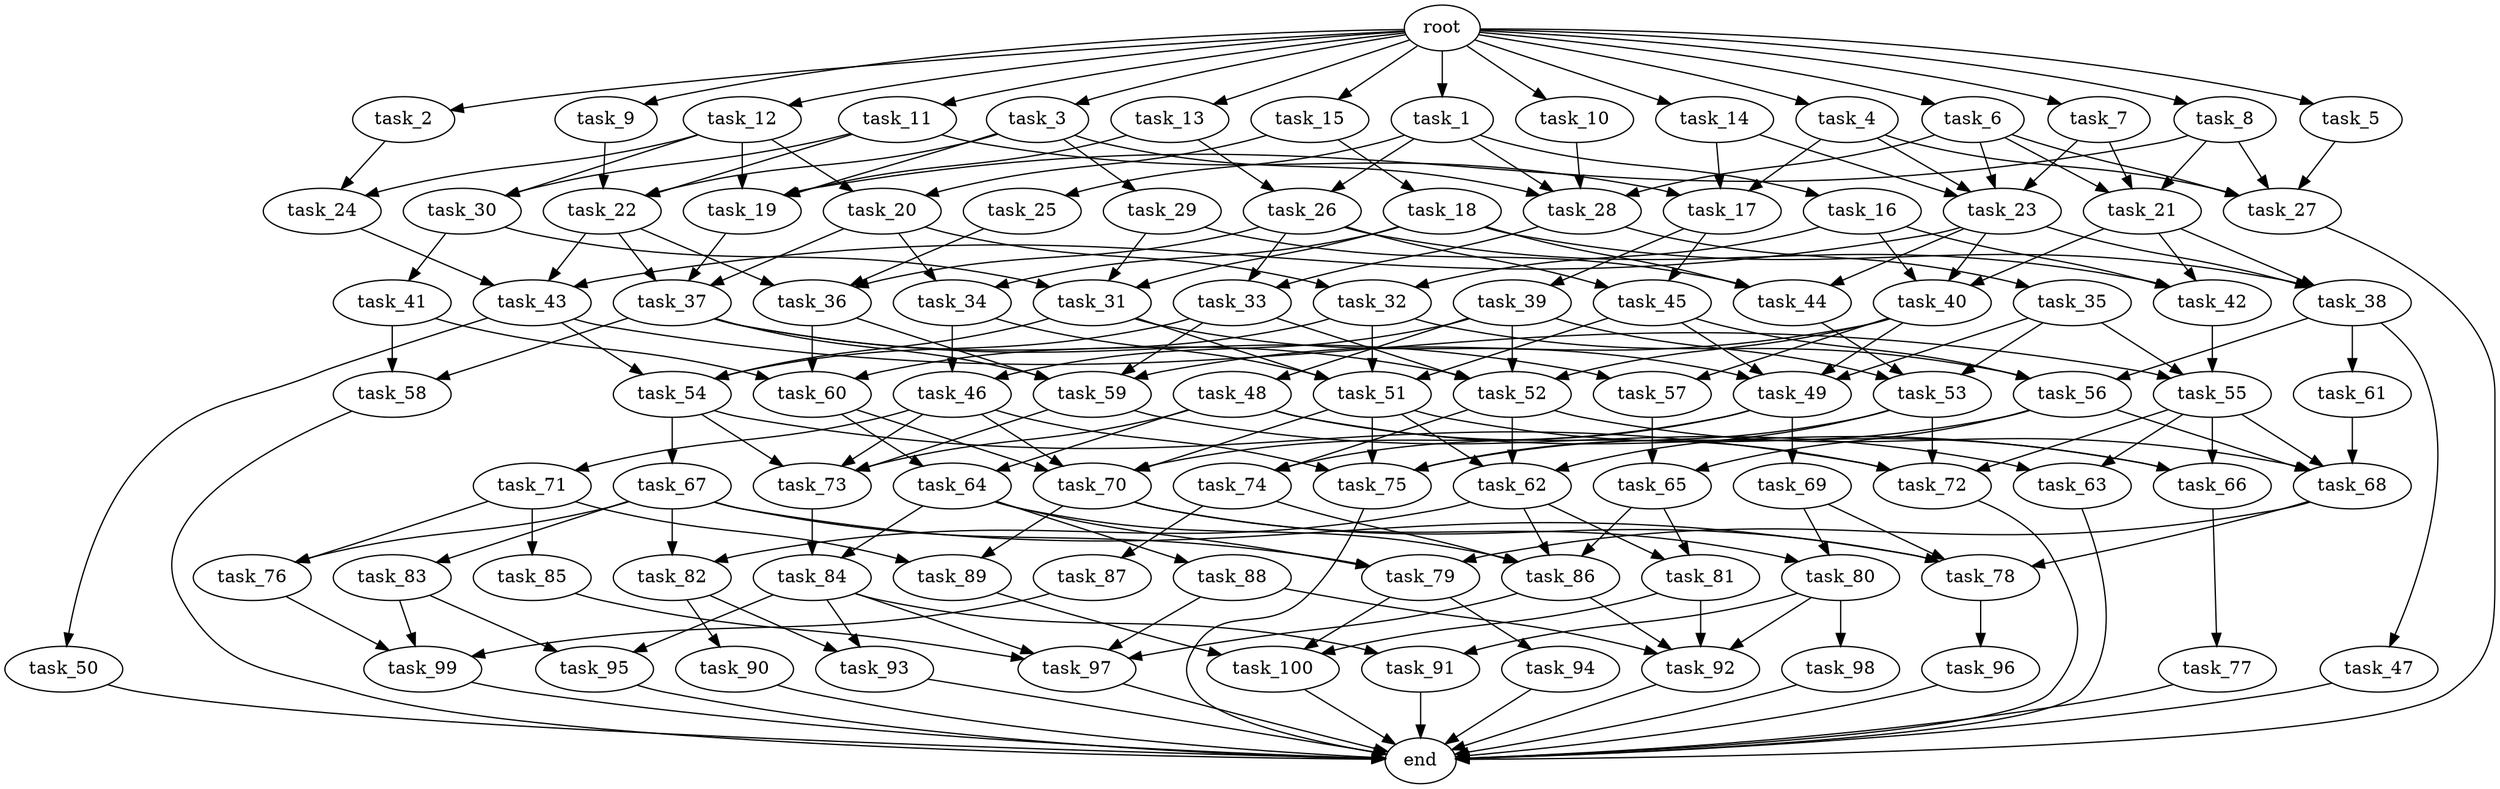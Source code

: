 digraph G {
  task_66 [size="2.894538e+09"];
  task_71 [size="1.103278e+09"];
  task_79 [size="3.407225e+09"];
  task_27 [size="1.729834e+09"];
  task_34 [size="4.222300e+09"];
  task_69 [size="4.804048e+09"];
  task_63 [size="1.301199e+09"];
  task_87 [size="6.125129e+08"];
  task_26 [size="1.142120e+08"];
  task_25 [size="4.196302e+09"];
  task_44 [size="4.246121e+09"];
  task_19 [size="3.486469e+09"];
  task_57 [size="4.651788e+07"];
  task_47 [size="1.316071e+09"];
  task_29 [size="1.096731e+09"];
  task_20 [size="1.965493e+09"];
  task_56 [size="1.529710e+09"];
  task_15 [size="1.052185e+09"];
  task_77 [size="1.089054e+09"];
  task_92 [size="4.831622e+09"];
  task_100 [size="2.562351e+08"];
  task_16 [size="4.004423e+09"];
  task_91 [size="4.378925e+09"];
  task_82 [size="2.827097e+09"];
  task_73 [size="4.622891e+09"];
  task_65 [size="3.890978e+09"];
  task_10 [size="5.386966e+08"];
  task_30 [size="4.069171e+09"];
  task_23 [size="4.160913e+09"];
  task_78 [size="3.611478e+09"];
  task_28 [size="1.013056e+09"];
  task_38 [size="2.685818e+09"];
  task_32 [size="2.039905e+09"];
  task_4 [size="2.429818e+09"];
  task_9 [size="4.245191e+09"];
  task_84 [size="3.738652e+09"];
  task_14 [size="4.246295e+09"];
  end [size="0.000000e+00"];
  task_83 [size="1.517194e+09"];
  task_90 [size="2.655490e+09"];
  task_59 [size="7.374764e+07"];
  task_12 [size="1.898276e+09"];
  task_46 [size="3.410437e+09"];
  task_36 [size="4.687115e+09"];
  task_40 [size="3.963197e+09"];
  task_62 [size="6.076931e+07"];
  task_45 [size="4.491924e+08"];
  task_53 [size="2.081633e+09"];
  task_24 [size="6.460324e+08"];
  task_33 [size="1.521962e+09"];
  task_89 [size="4.712347e+09"];
  task_94 [size="6.244231e+08"];
  task_41 [size="4.219743e+09"];
  task_72 [size="3.642086e+08"];
  task_18 [size="1.087732e+09"];
  task_64 [size="1.049499e+08"];
  task_54 [size="3.177944e+09"];
  task_95 [size="4.976982e+09"];
  task_70 [size="4.490716e+09"];
  task_11 [size="3.375733e+09"];
  task_43 [size="2.907737e+09"];
  task_88 [size="4.805254e+09"];
  task_96 [size="1.852017e+08"];
  task_6 [size="3.243140e+08"];
  task_42 [size="4.858120e+09"];
  task_17 [size="1.461863e+09"];
  task_22 [size="4.644918e+09"];
  task_93 [size="1.616518e+09"];
  task_98 [size="8.239453e+08"];
  task_97 [size="2.638213e+09"];
  task_58 [size="4.707165e+09"];
  task_67 [size="4.896610e+09"];
  root [size="0.000000e+00"];
  task_48 [size="2.822136e+09"];
  task_35 [size="3.411884e+09"];
  task_80 [size="3.728040e+09"];
  task_99 [size="5.412197e+08"];
  task_68 [size="1.958538e+09"];
  task_1 [size="3.291890e+09"];
  task_55 [size="3.241310e+08"];
  task_13 [size="1.302385e+09"];
  task_52 [size="4.360989e+09"];
  task_81 [size="4.519955e+09"];
  task_39 [size="4.005679e+09"];
  task_2 [size="4.986132e+09"];
  task_37 [size="4.520287e+09"];
  task_5 [size="3.562712e+09"];
  task_76 [size="4.235305e+09"];
  task_51 [size="4.113693e+09"];
  task_7 [size="3.563187e+09"];
  task_60 [size="4.260935e+09"];
  task_74 [size="4.651719e+09"];
  task_85 [size="3.137637e+09"];
  task_49 [size="4.255927e+09"];
  task_31 [size="3.302708e+09"];
  task_21 [size="3.387725e+09"];
  task_3 [size="1.373020e+09"];
  task_8 [size="2.750873e+09"];
  task_75 [size="1.771950e+09"];
  task_50 [size="3.421472e+09"];
  task_61 [size="2.072911e+09"];
  task_86 [size="2.129587e+09"];

  task_66 -> task_77 [size="1.929692e+08"];
  task_71 -> task_76 [size="2.206555e+08"];
  task_71 -> task_89 [size="2.206555e+08"];
  task_71 -> task_85 [size="2.206555e+08"];
  task_79 -> task_94 [size="2.271483e+08"];
  task_79 -> task_100 [size="2.271483e+08"];
  task_27 -> end [size="1.000000e-12"];
  task_34 -> task_51 [size="4.222300e+08"];
  task_34 -> task_46 [size="4.222300e+08"];
  task_69 -> task_80 [size="9.608095e+08"];
  task_69 -> task_78 [size="9.608095e+08"];
  task_63 -> end [size="1.000000e-12"];
  task_87 -> task_99 [size="1.225026e+08"];
  task_26 -> task_36 [size="1.142120e+07"];
  task_26 -> task_33 [size="1.142120e+07"];
  task_26 -> task_42 [size="1.142120e+07"];
  task_26 -> task_45 [size="1.142120e+07"];
  task_25 -> task_36 [size="8.392604e+08"];
  task_44 -> task_53 [size="2.830747e+08"];
  task_19 -> task_37 [size="1.743235e+08"];
  task_57 -> task_65 [size="4.651788e+06"];
  task_47 -> end [size="1.000000e-12"];
  task_29 -> task_31 [size="2.193462e+08"];
  task_29 -> task_44 [size="2.193462e+08"];
  task_20 -> task_37 [size="1.965493e+08"];
  task_20 -> task_34 [size="1.965493e+08"];
  task_20 -> task_32 [size="1.965493e+08"];
  task_56 -> task_68 [size="1.019807e+08"];
  task_56 -> task_75 [size="1.019807e+08"];
  task_56 -> task_65 [size="1.019807e+08"];
  task_15 -> task_20 [size="2.104370e+08"];
  task_15 -> task_18 [size="2.104370e+08"];
  task_77 -> end [size="1.000000e-12"];
  task_92 -> end [size="1.000000e-12"];
  task_100 -> end [size="1.000000e-12"];
  task_16 -> task_40 [size="8.008846e+08"];
  task_16 -> task_32 [size="8.008846e+08"];
  task_16 -> task_42 [size="8.008846e+08"];
  task_91 -> end [size="1.000000e-12"];
  task_82 -> task_90 [size="2.827097e+08"];
  task_82 -> task_93 [size="2.827097e+08"];
  task_73 -> task_84 [size="2.311445e+08"];
  task_65 -> task_81 [size="3.890978e+08"];
  task_65 -> task_86 [size="3.890978e+08"];
  task_10 -> task_28 [size="1.077393e+08"];
  task_30 -> task_31 [size="4.069171e+08"];
  task_30 -> task_41 [size="4.069171e+08"];
  task_23 -> task_40 [size="2.080456e+08"];
  task_23 -> task_38 [size="2.080456e+08"];
  task_23 -> task_43 [size="2.080456e+08"];
  task_23 -> task_44 [size="2.080456e+08"];
  task_78 -> task_96 [size="1.805739e+08"];
  task_28 -> task_33 [size="5.065278e+07"];
  task_28 -> task_35 [size="5.065278e+07"];
  task_38 -> task_56 [size="1.790545e+08"];
  task_38 -> task_47 [size="1.790545e+08"];
  task_38 -> task_61 [size="1.790545e+08"];
  task_32 -> task_60 [size="2.039905e+08"];
  task_32 -> task_56 [size="2.039905e+08"];
  task_32 -> task_51 [size="2.039905e+08"];
  task_4 -> task_27 [size="4.859635e+08"];
  task_4 -> task_17 [size="4.859635e+08"];
  task_4 -> task_23 [size="4.859635e+08"];
  task_9 -> task_22 [size="8.490382e+08"];
  task_84 -> task_97 [size="3.738652e+08"];
  task_84 -> task_95 [size="3.738652e+08"];
  task_84 -> task_91 [size="3.738652e+08"];
  task_84 -> task_93 [size="3.738652e+08"];
  task_14 -> task_17 [size="8.492590e+08"];
  task_14 -> task_23 [size="8.492590e+08"];
  task_83 -> task_95 [size="3.034388e+08"];
  task_83 -> task_99 [size="3.034388e+08"];
  task_90 -> end [size="1.000000e-12"];
  task_59 -> task_63 [size="3.687382e+06"];
  task_59 -> task_73 [size="3.687382e+06"];
  task_12 -> task_19 [size="3.796551e+08"];
  task_12 -> task_20 [size="3.796551e+08"];
  task_12 -> task_24 [size="3.796551e+08"];
  task_12 -> task_30 [size="3.796551e+08"];
  task_46 -> task_75 [size="3.410437e+08"];
  task_46 -> task_70 [size="3.410437e+08"];
  task_46 -> task_73 [size="3.410437e+08"];
  task_46 -> task_71 [size="3.410437e+08"];
  task_36 -> task_60 [size="3.124743e+08"];
  task_36 -> task_59 [size="3.124743e+08"];
  task_40 -> task_49 [size="2.642131e+08"];
  task_40 -> task_57 [size="2.642131e+08"];
  task_40 -> task_59 [size="2.642131e+08"];
  task_40 -> task_52 [size="2.642131e+08"];
  task_62 -> task_81 [size="4.051287e+06"];
  task_62 -> task_86 [size="4.051287e+06"];
  task_62 -> task_82 [size="4.051287e+06"];
  task_45 -> task_49 [size="4.491924e+07"];
  task_45 -> task_56 [size="4.491924e+07"];
  task_45 -> task_51 [size="4.491924e+07"];
  task_53 -> task_75 [size="1.387755e+08"];
  task_53 -> task_62 [size="1.387755e+08"];
  task_53 -> task_72 [size="1.387755e+08"];
  task_24 -> task_43 [size="6.460324e+07"];
  task_33 -> task_54 [size="1.521962e+08"];
  task_33 -> task_59 [size="1.521962e+08"];
  task_33 -> task_52 [size="1.521962e+08"];
  task_89 -> task_100 [size="4.712347e+08"];
  task_94 -> end [size="1.000000e-12"];
  task_41 -> task_58 [size="8.439487e+08"];
  task_41 -> task_60 [size="8.439487e+08"];
  task_72 -> end [size="1.000000e-12"];
  task_18 -> task_31 [size="2.175464e+08"];
  task_18 -> task_34 [size="2.175464e+08"];
  task_18 -> task_38 [size="2.175464e+08"];
  task_18 -> task_44 [size="2.175464e+08"];
  task_64 -> task_79 [size="1.049499e+07"];
  task_64 -> task_88 [size="1.049499e+07"];
  task_64 -> task_84 [size="1.049499e+07"];
  task_64 -> task_86 [size="1.049499e+07"];
  task_54 -> task_73 [size="2.118630e+08"];
  task_54 -> task_67 [size="2.118630e+08"];
  task_54 -> task_72 [size="2.118630e+08"];
  task_95 -> end [size="1.000000e-12"];
  task_70 -> task_80 [size="2.245358e+08"];
  task_70 -> task_89 [size="2.245358e+08"];
  task_70 -> task_78 [size="2.245358e+08"];
  task_11 -> task_17 [size="6.751467e+08"];
  task_11 -> task_22 [size="6.751467e+08"];
  task_11 -> task_30 [size="6.751467e+08"];
  task_43 -> task_54 [size="1.938492e+08"];
  task_43 -> task_50 [size="1.938492e+08"];
  task_43 -> task_55 [size="1.938492e+08"];
  task_88 -> task_97 [size="9.610508e+08"];
  task_88 -> task_92 [size="9.610508e+08"];
  task_96 -> end [size="1.000000e-12"];
  task_6 -> task_27 [size="6.486280e+07"];
  task_6 -> task_21 [size="6.486280e+07"];
  task_6 -> task_28 [size="6.486280e+07"];
  task_6 -> task_23 [size="6.486280e+07"];
  task_42 -> task_55 [size="3.238747e+08"];
  task_17 -> task_45 [size="9.745756e+07"];
  task_17 -> task_39 [size="9.745756e+07"];
  task_22 -> task_36 [size="3.096612e+08"];
  task_22 -> task_37 [size="3.096612e+08"];
  task_22 -> task_43 [size="3.096612e+08"];
  task_93 -> end [size="1.000000e-12"];
  task_98 -> end [size="1.000000e-12"];
  task_97 -> end [size="1.000000e-12"];
  task_58 -> end [size="1.000000e-12"];
  task_67 -> task_76 [size="9.793219e+08"];
  task_67 -> task_79 [size="9.793219e+08"];
  task_67 -> task_83 [size="9.793219e+08"];
  task_67 -> task_78 [size="9.793219e+08"];
  task_67 -> task_82 [size="9.793219e+08"];
  root -> task_4 [size="1.000000e-12"];
  root -> task_1 [size="1.000000e-12"];
  root -> task_7 [size="1.000000e-12"];
  root -> task_13 [size="1.000000e-12"];
  root -> task_8 [size="1.000000e-12"];
  root -> task_11 [size="1.000000e-12"];
  root -> task_15 [size="1.000000e-12"];
  root -> task_2 [size="1.000000e-12"];
  root -> task_9 [size="1.000000e-12"];
  root -> task_6 [size="1.000000e-12"];
  root -> task_14 [size="1.000000e-12"];
  root -> task_5 [size="1.000000e-12"];
  root -> task_12 [size="1.000000e-12"];
  root -> task_3 [size="1.000000e-12"];
  root -> task_10 [size="1.000000e-12"];
  task_48 -> task_66 [size="5.644271e+08"];
  task_48 -> task_73 [size="5.644271e+08"];
  task_48 -> task_64 [size="5.644271e+08"];
  task_48 -> task_72 [size="5.644271e+08"];
  task_35 -> task_49 [size="6.823767e+08"];
  task_35 -> task_53 [size="6.823767e+08"];
  task_35 -> task_55 [size="6.823767e+08"];
  task_80 -> task_92 [size="3.728040e+08"];
  task_80 -> task_91 [size="3.728040e+08"];
  task_80 -> task_98 [size="3.728040e+08"];
  task_99 -> end [size="1.000000e-12"];
  task_68 -> task_79 [size="9.792692e+07"];
  task_68 -> task_78 [size="9.792692e+07"];
  task_1 -> task_28 [size="6.583779e+08"];
  task_1 -> task_26 [size="6.583779e+08"];
  task_1 -> task_16 [size="6.583779e+08"];
  task_1 -> task_25 [size="6.583779e+08"];
  task_55 -> task_68 [size="2.160873e+07"];
  task_55 -> task_63 [size="2.160873e+07"];
  task_55 -> task_66 [size="2.160873e+07"];
  task_55 -> task_72 [size="2.160873e+07"];
  task_13 -> task_19 [size="2.604769e+08"];
  task_13 -> task_26 [size="2.604769e+08"];
  task_52 -> task_68 [size="2.180495e+08"];
  task_52 -> task_74 [size="2.180495e+08"];
  task_52 -> task_62 [size="2.180495e+08"];
  task_81 -> task_92 [size="4.519955e+08"];
  task_81 -> task_100 [size="4.519955e+08"];
  task_39 -> task_53 [size="8.011357e+08"];
  task_39 -> task_52 [size="8.011357e+08"];
  task_39 -> task_46 [size="8.011357e+08"];
  task_39 -> task_48 [size="8.011357e+08"];
  task_2 -> task_24 [size="9.972264e+08"];
  task_37 -> task_58 [size="3.013524e+08"];
  task_37 -> task_57 [size="3.013524e+08"];
  task_37 -> task_59 [size="3.013524e+08"];
  task_37 -> task_52 [size="3.013524e+08"];
  task_5 -> task_27 [size="7.125425e+08"];
  task_76 -> task_99 [size="4.235305e+08"];
  task_51 -> task_66 [size="2.056847e+08"];
  task_51 -> task_62 [size="2.056847e+08"];
  task_51 -> task_70 [size="2.056847e+08"];
  task_51 -> task_75 [size="2.056847e+08"];
  task_7 -> task_21 [size="7.126373e+08"];
  task_7 -> task_23 [size="7.126373e+08"];
  task_60 -> task_70 [size="2.840623e+08"];
  task_60 -> task_64 [size="2.840623e+08"];
  task_74 -> task_87 [size="4.651719e+08"];
  task_74 -> task_86 [size="4.651719e+08"];
  task_85 -> task_97 [size="6.275273e+08"];
  task_49 -> task_74 [size="2.127964e+08"];
  task_49 -> task_70 [size="2.127964e+08"];
  task_49 -> task_69 [size="2.127964e+08"];
  task_31 -> task_49 [size="2.201805e+08"];
  task_31 -> task_54 [size="2.201805e+08"];
  task_31 -> task_51 [size="2.201805e+08"];
  task_21 -> task_40 [size="2.258483e+08"];
  task_21 -> task_38 [size="2.258483e+08"];
  task_21 -> task_42 [size="2.258483e+08"];
  task_3 -> task_19 [size="2.746040e+08"];
  task_3 -> task_28 [size="2.746040e+08"];
  task_3 -> task_22 [size="2.746040e+08"];
  task_3 -> task_29 [size="2.746040e+08"];
  task_8 -> task_19 [size="5.501747e+08"];
  task_8 -> task_27 [size="5.501747e+08"];
  task_8 -> task_21 [size="5.501747e+08"];
  task_75 -> end [size="1.000000e-12"];
  task_50 -> end [size="1.000000e-12"];
  task_61 -> task_68 [size="4.145821e+08"];
  task_86 -> task_97 [size="1.064794e+08"];
  task_86 -> task_92 [size="1.064794e+08"];
}
